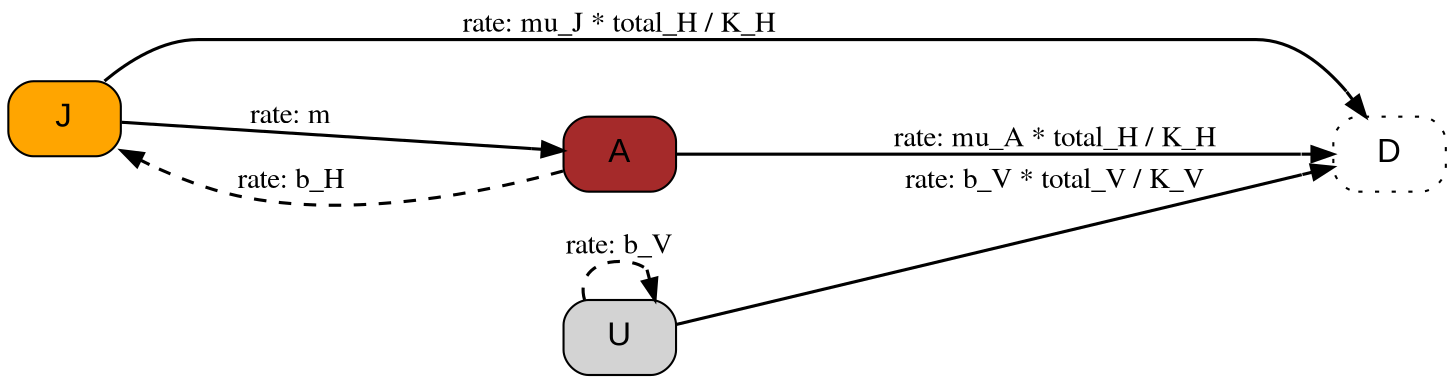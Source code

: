 digraph {
          charset="utf-8"
        	rankdir=LR;
        
        	node[fontsize=16, fontname=Arial, shape=box, style="filled,rounded"];
        	edge[minlen=1.5, fontname=Times, penwidth=1.5, tailtooltip="", headtooltip=""];

        	"J" [shape="Mrecord", label="J", tooltip="J (Juvenile):
	juvenile individuals", fillcolor=orange, style="filled,rounded"] ;
	"A" [shape="Mrecord", label="A", tooltip="A (Adult):
	adult individuals (producing new juveniles)", fillcolor=brown, style="filled,rounded"] ;
	"U" [shape="Mrecord", label="U", tooltip="U (Undefined):
	no age group is defined for vectors", fillcolor=lightgray, style="filled,rounded"] ;
	"D" [shape="Mrecord", label="D", tooltip="D (Dead):
	compartment to put dead individuals", fillcolor=white, style="filled,rounded,dotted"] ;
	"A" -> "D" [label="rate: mu_A * total_H / K_H", labeltooltip="rate: mu_A * total_H / K_H", arrowtail="none", arrowhead="normalnone", dir=both, tooltip="", minlen=3, style="solid"];
	"A" -> "J" [label="rate: b_H", labeltooltip="b_H [parameter]:
	the birth rate of hosts (/day)                                          
	0.005", arrowtail="none", arrowhead="normalnone", dir=both, tooltip="", minlen=3, style="dashed"];
	"J" -> "A" [label="rate: m", labeltooltip="m [parameter]:
	maturation rate, at which juveniles become adults (/day)                
	1/50", arrowtail="none", arrowhead="normalnone", dir=both, tooltip="", minlen=3, style="solid"];
	"J" -> "D" [label="rate: mu_J * total_H / K_H", labeltooltip="rate: mu_J * total_H / K_H", arrowtail="none", arrowhead="normalnone", dir=both, tooltip="", minlen=3, style="solid"];
	"U" -> "D" [label="rate: b_V * total_V / K_V", labeltooltip="rate: b_V * total_V / K_V", arrowtail="none", arrowhead="normalnone", dir=both, tooltip="", minlen=3, style="solid"];
	"U" -> "U" [label="rate: b_V", labeltooltip="b_V [parameter]:
	the birth rate of vectors (/day)                                        
	0.05", arrowtail="none", arrowhead="normalnone", dir=both, tooltip="", minlen=3, style="dashed"];
}